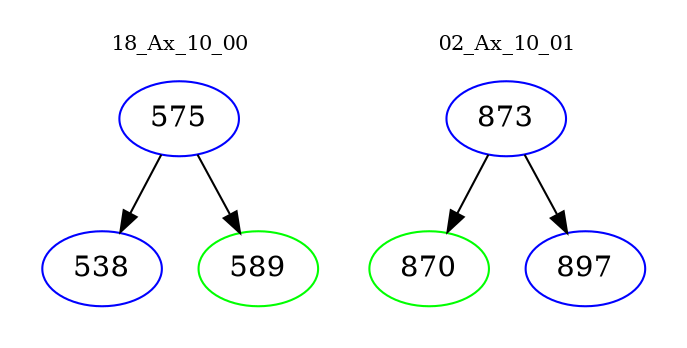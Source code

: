 digraph{
subgraph cluster_0 {
color = white
label = "18_Ax_10_00";
fontsize=10;
T0_575 [label="575", color="blue"]
T0_575 -> T0_538 [color="black"]
T0_538 [label="538", color="blue"]
T0_575 -> T0_589 [color="black"]
T0_589 [label="589", color="green"]
}
subgraph cluster_1 {
color = white
label = "02_Ax_10_01";
fontsize=10;
T1_873 [label="873", color="blue"]
T1_873 -> T1_870 [color="black"]
T1_870 [label="870", color="green"]
T1_873 -> T1_897 [color="black"]
T1_897 [label="897", color="blue"]
}
}
